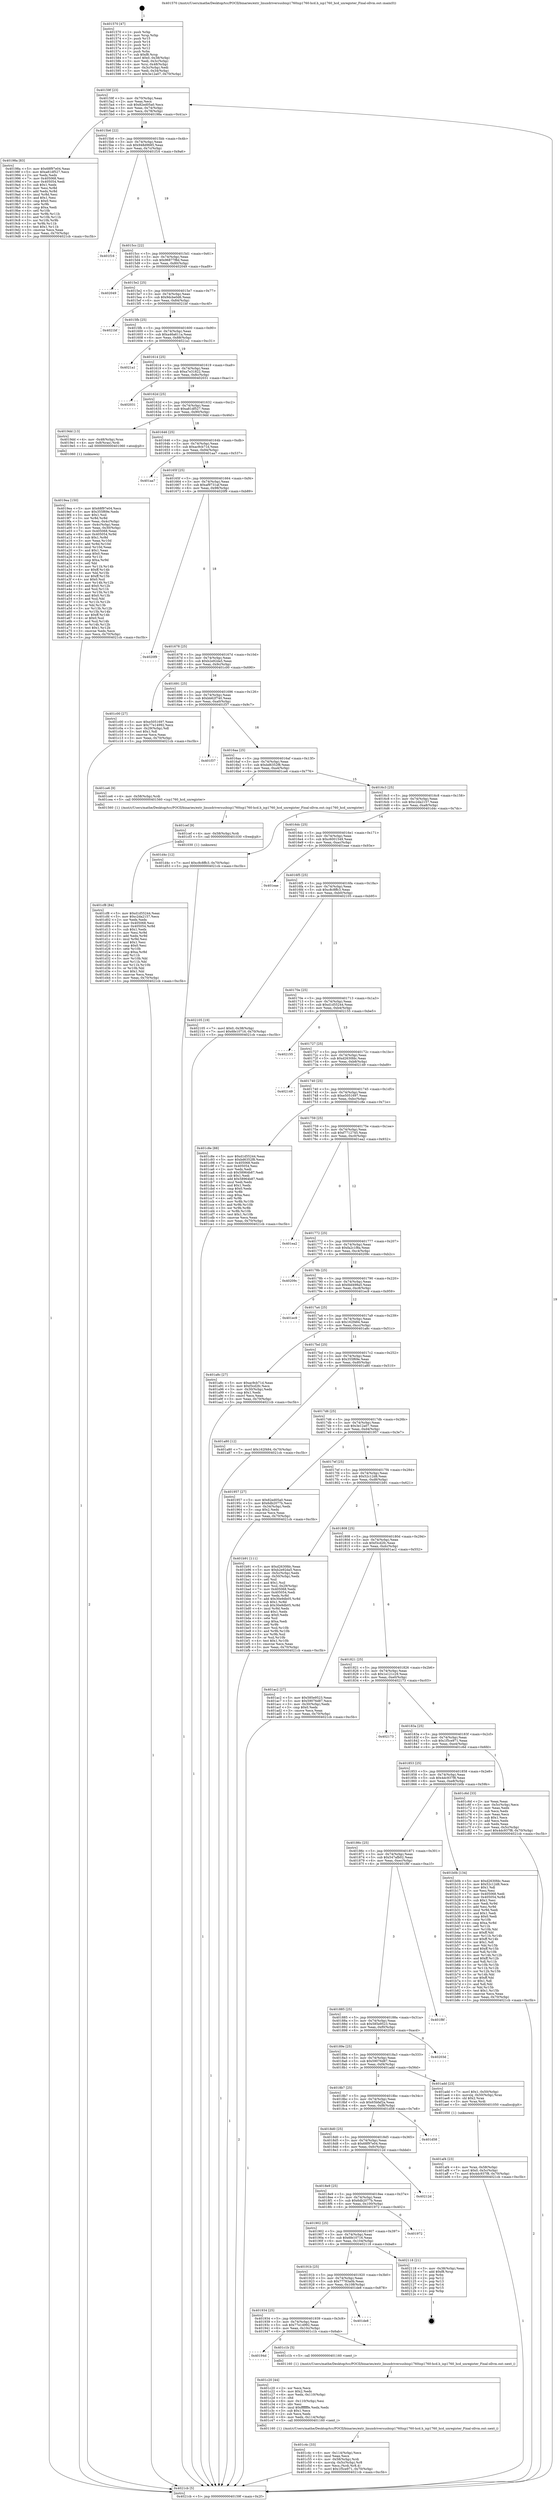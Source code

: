 digraph "0x401570" {
  label = "0x401570 (/mnt/c/Users/mathe/Desktop/tcc/POCII/binaries/extr_linuxdriversusbisp1760isp1760-hcd.h_isp1760_hcd_unregister_Final-ollvm.out::main(0))"
  labelloc = "t"
  node[shape=record]

  Entry [label="",width=0.3,height=0.3,shape=circle,fillcolor=black,style=filled]
  "0x40159f" [label="{
     0x40159f [23]\l
     | [instrs]\l
     &nbsp;&nbsp;0x40159f \<+3\>: mov -0x70(%rbp),%eax\l
     &nbsp;&nbsp;0x4015a2 \<+2\>: mov %eax,%ecx\l
     &nbsp;&nbsp;0x4015a4 \<+6\>: sub $0x82ed05a0,%ecx\l
     &nbsp;&nbsp;0x4015aa \<+3\>: mov %eax,-0x74(%rbp)\l
     &nbsp;&nbsp;0x4015ad \<+3\>: mov %ecx,-0x78(%rbp)\l
     &nbsp;&nbsp;0x4015b0 \<+6\>: je 000000000040198a \<main+0x41a\>\l
  }"]
  "0x40198a" [label="{
     0x40198a [83]\l
     | [instrs]\l
     &nbsp;&nbsp;0x40198a \<+5\>: mov $0x68f97e04,%eax\l
     &nbsp;&nbsp;0x40198f \<+5\>: mov $0xa81df527,%ecx\l
     &nbsp;&nbsp;0x401994 \<+2\>: xor %edx,%edx\l
     &nbsp;&nbsp;0x401996 \<+7\>: mov 0x405068,%esi\l
     &nbsp;&nbsp;0x40199d \<+7\>: mov 0x405054,%edi\l
     &nbsp;&nbsp;0x4019a4 \<+3\>: sub $0x1,%edx\l
     &nbsp;&nbsp;0x4019a7 \<+3\>: mov %esi,%r8d\l
     &nbsp;&nbsp;0x4019aa \<+3\>: add %edx,%r8d\l
     &nbsp;&nbsp;0x4019ad \<+4\>: imul %r8d,%esi\l
     &nbsp;&nbsp;0x4019b1 \<+3\>: and $0x1,%esi\l
     &nbsp;&nbsp;0x4019b4 \<+3\>: cmp $0x0,%esi\l
     &nbsp;&nbsp;0x4019b7 \<+4\>: sete %r9b\l
     &nbsp;&nbsp;0x4019bb \<+3\>: cmp $0xa,%edi\l
     &nbsp;&nbsp;0x4019be \<+4\>: setl %r10b\l
     &nbsp;&nbsp;0x4019c2 \<+3\>: mov %r9b,%r11b\l
     &nbsp;&nbsp;0x4019c5 \<+3\>: and %r10b,%r11b\l
     &nbsp;&nbsp;0x4019c8 \<+3\>: xor %r10b,%r9b\l
     &nbsp;&nbsp;0x4019cb \<+3\>: or %r9b,%r11b\l
     &nbsp;&nbsp;0x4019ce \<+4\>: test $0x1,%r11b\l
     &nbsp;&nbsp;0x4019d2 \<+3\>: cmovne %ecx,%eax\l
     &nbsp;&nbsp;0x4019d5 \<+3\>: mov %eax,-0x70(%rbp)\l
     &nbsp;&nbsp;0x4019d8 \<+5\>: jmp 00000000004021cb \<main+0xc5b\>\l
  }"]
  "0x4015b6" [label="{
     0x4015b6 [22]\l
     | [instrs]\l
     &nbsp;&nbsp;0x4015b6 \<+5\>: jmp 00000000004015bb \<main+0x4b\>\l
     &nbsp;&nbsp;0x4015bb \<+3\>: mov -0x74(%rbp),%eax\l
     &nbsp;&nbsp;0x4015be \<+5\>: sub $0x948d9685,%eax\l
     &nbsp;&nbsp;0x4015c3 \<+3\>: mov %eax,-0x7c(%rbp)\l
     &nbsp;&nbsp;0x4015c6 \<+6\>: je 0000000000401f16 \<main+0x9a6\>\l
  }"]
  Exit [label="",width=0.3,height=0.3,shape=circle,fillcolor=black,style=filled,peripheries=2]
  "0x401f16" [label="{
     0x401f16\l
  }", style=dashed]
  "0x4015cc" [label="{
     0x4015cc [22]\l
     | [instrs]\l
     &nbsp;&nbsp;0x4015cc \<+5\>: jmp 00000000004015d1 \<main+0x61\>\l
     &nbsp;&nbsp;0x4015d1 \<+3\>: mov -0x74(%rbp),%eax\l
     &nbsp;&nbsp;0x4015d4 \<+5\>: sub $0x96877f8d,%eax\l
     &nbsp;&nbsp;0x4015d9 \<+3\>: mov %eax,-0x80(%rbp)\l
     &nbsp;&nbsp;0x4015dc \<+6\>: je 0000000000402049 \<main+0xad9\>\l
  }"]
  "0x401cf8" [label="{
     0x401cf8 [84]\l
     | [instrs]\l
     &nbsp;&nbsp;0x401cf8 \<+5\>: mov $0xd1d55244,%eax\l
     &nbsp;&nbsp;0x401cfd \<+5\>: mov $0xc2da2157,%ecx\l
     &nbsp;&nbsp;0x401d02 \<+2\>: xor %edx,%edx\l
     &nbsp;&nbsp;0x401d04 \<+7\>: mov 0x405068,%esi\l
     &nbsp;&nbsp;0x401d0b \<+8\>: mov 0x405054,%r8d\l
     &nbsp;&nbsp;0x401d13 \<+3\>: sub $0x1,%edx\l
     &nbsp;&nbsp;0x401d16 \<+3\>: mov %esi,%r9d\l
     &nbsp;&nbsp;0x401d19 \<+3\>: add %edx,%r9d\l
     &nbsp;&nbsp;0x401d1c \<+4\>: imul %r9d,%esi\l
     &nbsp;&nbsp;0x401d20 \<+3\>: and $0x1,%esi\l
     &nbsp;&nbsp;0x401d23 \<+3\>: cmp $0x0,%esi\l
     &nbsp;&nbsp;0x401d26 \<+4\>: sete %r10b\l
     &nbsp;&nbsp;0x401d2a \<+4\>: cmp $0xa,%r8d\l
     &nbsp;&nbsp;0x401d2e \<+4\>: setl %r11b\l
     &nbsp;&nbsp;0x401d32 \<+3\>: mov %r10b,%bl\l
     &nbsp;&nbsp;0x401d35 \<+3\>: and %r11b,%bl\l
     &nbsp;&nbsp;0x401d38 \<+3\>: xor %r11b,%r10b\l
     &nbsp;&nbsp;0x401d3b \<+3\>: or %r10b,%bl\l
     &nbsp;&nbsp;0x401d3e \<+3\>: test $0x1,%bl\l
     &nbsp;&nbsp;0x401d41 \<+3\>: cmovne %ecx,%eax\l
     &nbsp;&nbsp;0x401d44 \<+3\>: mov %eax,-0x70(%rbp)\l
     &nbsp;&nbsp;0x401d47 \<+5\>: jmp 00000000004021cb \<main+0xc5b\>\l
  }"]
  "0x402049" [label="{
     0x402049\l
  }", style=dashed]
  "0x4015e2" [label="{
     0x4015e2 [25]\l
     | [instrs]\l
     &nbsp;&nbsp;0x4015e2 \<+5\>: jmp 00000000004015e7 \<main+0x77\>\l
     &nbsp;&nbsp;0x4015e7 \<+3\>: mov -0x74(%rbp),%eax\l
     &nbsp;&nbsp;0x4015ea \<+5\>: sub $0x9dcbe0d6,%eax\l
     &nbsp;&nbsp;0x4015ef \<+6\>: mov %eax,-0x84(%rbp)\l
     &nbsp;&nbsp;0x4015f5 \<+6\>: je 00000000004021bf \<main+0xc4f\>\l
  }"]
  "0x401cef" [label="{
     0x401cef [9]\l
     | [instrs]\l
     &nbsp;&nbsp;0x401cef \<+4\>: mov -0x58(%rbp),%rdi\l
     &nbsp;&nbsp;0x401cf3 \<+5\>: call 0000000000401030 \<free@plt\>\l
     | [calls]\l
     &nbsp;&nbsp;0x401030 \{1\} (unknown)\l
  }"]
  "0x4021bf" [label="{
     0x4021bf\l
  }", style=dashed]
  "0x4015fb" [label="{
     0x4015fb [25]\l
     | [instrs]\l
     &nbsp;&nbsp;0x4015fb \<+5\>: jmp 0000000000401600 \<main+0x90\>\l
     &nbsp;&nbsp;0x401600 \<+3\>: mov -0x74(%rbp),%eax\l
     &nbsp;&nbsp;0x401603 \<+5\>: sub $0xa46a611a,%eax\l
     &nbsp;&nbsp;0x401608 \<+6\>: mov %eax,-0x88(%rbp)\l
     &nbsp;&nbsp;0x40160e \<+6\>: je 00000000004021a1 \<main+0xc31\>\l
  }"]
  "0x401c4c" [label="{
     0x401c4c [33]\l
     | [instrs]\l
     &nbsp;&nbsp;0x401c4c \<+6\>: mov -0x114(%rbp),%ecx\l
     &nbsp;&nbsp;0x401c52 \<+3\>: imul %eax,%ecx\l
     &nbsp;&nbsp;0x401c55 \<+4\>: mov -0x58(%rbp),%rdi\l
     &nbsp;&nbsp;0x401c59 \<+4\>: movslq -0x5c(%rbp),%r8\l
     &nbsp;&nbsp;0x401c5d \<+4\>: mov %ecx,(%rdi,%r8,4)\l
     &nbsp;&nbsp;0x401c61 \<+7\>: movl $0x1f5ce971,-0x70(%rbp)\l
     &nbsp;&nbsp;0x401c68 \<+5\>: jmp 00000000004021cb \<main+0xc5b\>\l
  }"]
  "0x4021a1" [label="{
     0x4021a1\l
  }", style=dashed]
  "0x401614" [label="{
     0x401614 [25]\l
     | [instrs]\l
     &nbsp;&nbsp;0x401614 \<+5\>: jmp 0000000000401619 \<main+0xa9\>\l
     &nbsp;&nbsp;0x401619 \<+3\>: mov -0x74(%rbp),%eax\l
     &nbsp;&nbsp;0x40161c \<+5\>: sub $0xa7e31822,%eax\l
     &nbsp;&nbsp;0x401621 \<+6\>: mov %eax,-0x8c(%rbp)\l
     &nbsp;&nbsp;0x401627 \<+6\>: je 0000000000402031 \<main+0xac1\>\l
  }"]
  "0x401c20" [label="{
     0x401c20 [44]\l
     | [instrs]\l
     &nbsp;&nbsp;0x401c20 \<+2\>: xor %ecx,%ecx\l
     &nbsp;&nbsp;0x401c22 \<+5\>: mov $0x2,%edx\l
     &nbsp;&nbsp;0x401c27 \<+6\>: mov %edx,-0x110(%rbp)\l
     &nbsp;&nbsp;0x401c2d \<+1\>: cltd\l
     &nbsp;&nbsp;0x401c2e \<+6\>: mov -0x110(%rbp),%esi\l
     &nbsp;&nbsp;0x401c34 \<+2\>: idiv %esi\l
     &nbsp;&nbsp;0x401c36 \<+6\>: imul $0xfffffffe,%edx,%edx\l
     &nbsp;&nbsp;0x401c3c \<+3\>: sub $0x1,%ecx\l
     &nbsp;&nbsp;0x401c3f \<+2\>: sub %ecx,%edx\l
     &nbsp;&nbsp;0x401c41 \<+6\>: mov %edx,-0x114(%rbp)\l
     &nbsp;&nbsp;0x401c47 \<+5\>: call 0000000000401160 \<next_i\>\l
     | [calls]\l
     &nbsp;&nbsp;0x401160 \{1\} (/mnt/c/Users/mathe/Desktop/tcc/POCII/binaries/extr_linuxdriversusbisp1760isp1760-hcd.h_isp1760_hcd_unregister_Final-ollvm.out::next_i)\l
  }"]
  "0x402031" [label="{
     0x402031\l
  }", style=dashed]
  "0x40162d" [label="{
     0x40162d [25]\l
     | [instrs]\l
     &nbsp;&nbsp;0x40162d \<+5\>: jmp 0000000000401632 \<main+0xc2\>\l
     &nbsp;&nbsp;0x401632 \<+3\>: mov -0x74(%rbp),%eax\l
     &nbsp;&nbsp;0x401635 \<+5\>: sub $0xa81df527,%eax\l
     &nbsp;&nbsp;0x40163a \<+6\>: mov %eax,-0x90(%rbp)\l
     &nbsp;&nbsp;0x401640 \<+6\>: je 00000000004019dd \<main+0x46d\>\l
  }"]
  "0x40194d" [label="{
     0x40194d\l
  }", style=dashed]
  "0x4019dd" [label="{
     0x4019dd [13]\l
     | [instrs]\l
     &nbsp;&nbsp;0x4019dd \<+4\>: mov -0x48(%rbp),%rax\l
     &nbsp;&nbsp;0x4019e1 \<+4\>: mov 0x8(%rax),%rdi\l
     &nbsp;&nbsp;0x4019e5 \<+5\>: call 0000000000401060 \<atoi@plt\>\l
     | [calls]\l
     &nbsp;&nbsp;0x401060 \{1\} (unknown)\l
  }"]
  "0x401646" [label="{
     0x401646 [25]\l
     | [instrs]\l
     &nbsp;&nbsp;0x401646 \<+5\>: jmp 000000000040164b \<main+0xdb\>\l
     &nbsp;&nbsp;0x40164b \<+3\>: mov -0x74(%rbp),%eax\l
     &nbsp;&nbsp;0x40164e \<+5\>: sub $0xac9cb71d,%eax\l
     &nbsp;&nbsp;0x401653 \<+6\>: mov %eax,-0x94(%rbp)\l
     &nbsp;&nbsp;0x401659 \<+6\>: je 0000000000401aa7 \<main+0x537\>\l
  }"]
  "0x401c1b" [label="{
     0x401c1b [5]\l
     | [instrs]\l
     &nbsp;&nbsp;0x401c1b \<+5\>: call 0000000000401160 \<next_i\>\l
     | [calls]\l
     &nbsp;&nbsp;0x401160 \{1\} (/mnt/c/Users/mathe/Desktop/tcc/POCII/binaries/extr_linuxdriversusbisp1760isp1760-hcd.h_isp1760_hcd_unregister_Final-ollvm.out::next_i)\l
  }"]
  "0x401aa7" [label="{
     0x401aa7\l
  }", style=dashed]
  "0x40165f" [label="{
     0x40165f [25]\l
     | [instrs]\l
     &nbsp;&nbsp;0x40165f \<+5\>: jmp 0000000000401664 \<main+0xf4\>\l
     &nbsp;&nbsp;0x401664 \<+3\>: mov -0x74(%rbp),%eax\l
     &nbsp;&nbsp;0x401667 \<+5\>: sub $0xaf9731af,%eax\l
     &nbsp;&nbsp;0x40166c \<+6\>: mov %eax,-0x98(%rbp)\l
     &nbsp;&nbsp;0x401672 \<+6\>: je 00000000004020f9 \<main+0xb89\>\l
  }"]
  "0x401934" [label="{
     0x401934 [25]\l
     | [instrs]\l
     &nbsp;&nbsp;0x401934 \<+5\>: jmp 0000000000401939 \<main+0x3c9\>\l
     &nbsp;&nbsp;0x401939 \<+3\>: mov -0x74(%rbp),%eax\l
     &nbsp;&nbsp;0x40193c \<+5\>: sub $0x77e14992,%eax\l
     &nbsp;&nbsp;0x401941 \<+6\>: mov %eax,-0x10c(%rbp)\l
     &nbsp;&nbsp;0x401947 \<+6\>: je 0000000000401c1b \<main+0x6ab\>\l
  }"]
  "0x4020f9" [label="{
     0x4020f9\l
  }", style=dashed]
  "0x401678" [label="{
     0x401678 [25]\l
     | [instrs]\l
     &nbsp;&nbsp;0x401678 \<+5\>: jmp 000000000040167d \<main+0x10d\>\l
     &nbsp;&nbsp;0x40167d \<+3\>: mov -0x74(%rbp),%eax\l
     &nbsp;&nbsp;0x401680 \<+5\>: sub $0xb2e92da5,%eax\l
     &nbsp;&nbsp;0x401685 \<+6\>: mov %eax,-0x9c(%rbp)\l
     &nbsp;&nbsp;0x40168b \<+6\>: je 0000000000401c00 \<main+0x690\>\l
  }"]
  "0x401de8" [label="{
     0x401de8\l
  }", style=dashed]
  "0x401c00" [label="{
     0x401c00 [27]\l
     | [instrs]\l
     &nbsp;&nbsp;0x401c00 \<+5\>: mov $0xe5051697,%eax\l
     &nbsp;&nbsp;0x401c05 \<+5\>: mov $0x77e14992,%ecx\l
     &nbsp;&nbsp;0x401c0a \<+3\>: mov -0x29(%rbp),%dl\l
     &nbsp;&nbsp;0x401c0d \<+3\>: test $0x1,%dl\l
     &nbsp;&nbsp;0x401c10 \<+3\>: cmovne %ecx,%eax\l
     &nbsp;&nbsp;0x401c13 \<+3\>: mov %eax,-0x70(%rbp)\l
     &nbsp;&nbsp;0x401c16 \<+5\>: jmp 00000000004021cb \<main+0xc5b\>\l
  }"]
  "0x401691" [label="{
     0x401691 [25]\l
     | [instrs]\l
     &nbsp;&nbsp;0x401691 \<+5\>: jmp 0000000000401696 \<main+0x126\>\l
     &nbsp;&nbsp;0x401696 \<+3\>: mov -0x74(%rbp),%eax\l
     &nbsp;&nbsp;0x401699 \<+5\>: sub $0xbb62f740,%eax\l
     &nbsp;&nbsp;0x40169e \<+6\>: mov %eax,-0xa0(%rbp)\l
     &nbsp;&nbsp;0x4016a4 \<+6\>: je 0000000000401f37 \<main+0x9c7\>\l
  }"]
  "0x40191b" [label="{
     0x40191b [25]\l
     | [instrs]\l
     &nbsp;&nbsp;0x40191b \<+5\>: jmp 0000000000401920 \<main+0x3b0\>\l
     &nbsp;&nbsp;0x401920 \<+3\>: mov -0x74(%rbp),%eax\l
     &nbsp;&nbsp;0x401923 \<+5\>: sub $0x77783a0b,%eax\l
     &nbsp;&nbsp;0x401928 \<+6\>: mov %eax,-0x108(%rbp)\l
     &nbsp;&nbsp;0x40192e \<+6\>: je 0000000000401de8 \<main+0x878\>\l
  }"]
  "0x401f37" [label="{
     0x401f37\l
  }", style=dashed]
  "0x4016aa" [label="{
     0x4016aa [25]\l
     | [instrs]\l
     &nbsp;&nbsp;0x4016aa \<+5\>: jmp 00000000004016af \<main+0x13f\>\l
     &nbsp;&nbsp;0x4016af \<+3\>: mov -0x74(%rbp),%eax\l
     &nbsp;&nbsp;0x4016b2 \<+5\>: sub $0xbd6352f8,%eax\l
     &nbsp;&nbsp;0x4016b7 \<+6\>: mov %eax,-0xa4(%rbp)\l
     &nbsp;&nbsp;0x4016bd \<+6\>: je 0000000000401ce6 \<main+0x776\>\l
  }"]
  "0x402118" [label="{
     0x402118 [21]\l
     | [instrs]\l
     &nbsp;&nbsp;0x402118 \<+3\>: mov -0x38(%rbp),%eax\l
     &nbsp;&nbsp;0x40211b \<+7\>: add $0xf8,%rsp\l
     &nbsp;&nbsp;0x402122 \<+1\>: pop %rbx\l
     &nbsp;&nbsp;0x402123 \<+2\>: pop %r12\l
     &nbsp;&nbsp;0x402125 \<+2\>: pop %r13\l
     &nbsp;&nbsp;0x402127 \<+2\>: pop %r14\l
     &nbsp;&nbsp;0x402129 \<+2\>: pop %r15\l
     &nbsp;&nbsp;0x40212b \<+1\>: pop %rbp\l
     &nbsp;&nbsp;0x40212c \<+1\>: ret\l
  }"]
  "0x401ce6" [label="{
     0x401ce6 [9]\l
     | [instrs]\l
     &nbsp;&nbsp;0x401ce6 \<+4\>: mov -0x58(%rbp),%rdi\l
     &nbsp;&nbsp;0x401cea \<+5\>: call 0000000000401560 \<isp1760_hcd_unregister\>\l
     | [calls]\l
     &nbsp;&nbsp;0x401560 \{1\} (/mnt/c/Users/mathe/Desktop/tcc/POCII/binaries/extr_linuxdriversusbisp1760isp1760-hcd.h_isp1760_hcd_unregister_Final-ollvm.out::isp1760_hcd_unregister)\l
  }"]
  "0x4016c3" [label="{
     0x4016c3 [25]\l
     | [instrs]\l
     &nbsp;&nbsp;0x4016c3 \<+5\>: jmp 00000000004016c8 \<main+0x158\>\l
     &nbsp;&nbsp;0x4016c8 \<+3\>: mov -0x74(%rbp),%eax\l
     &nbsp;&nbsp;0x4016cb \<+5\>: sub $0xc2da2157,%eax\l
     &nbsp;&nbsp;0x4016d0 \<+6\>: mov %eax,-0xa8(%rbp)\l
     &nbsp;&nbsp;0x4016d6 \<+6\>: je 0000000000401d4c \<main+0x7dc\>\l
  }"]
  "0x401902" [label="{
     0x401902 [25]\l
     | [instrs]\l
     &nbsp;&nbsp;0x401902 \<+5\>: jmp 0000000000401907 \<main+0x397\>\l
     &nbsp;&nbsp;0x401907 \<+3\>: mov -0x74(%rbp),%eax\l
     &nbsp;&nbsp;0x40190a \<+5\>: sub $0x6fe10716,%eax\l
     &nbsp;&nbsp;0x40190f \<+6\>: mov %eax,-0x104(%rbp)\l
     &nbsp;&nbsp;0x401915 \<+6\>: je 0000000000402118 \<main+0xba8\>\l
  }"]
  "0x401d4c" [label="{
     0x401d4c [12]\l
     | [instrs]\l
     &nbsp;&nbsp;0x401d4c \<+7\>: movl $0xc8c8ffc3,-0x70(%rbp)\l
     &nbsp;&nbsp;0x401d53 \<+5\>: jmp 00000000004021cb \<main+0xc5b\>\l
  }"]
  "0x4016dc" [label="{
     0x4016dc [25]\l
     | [instrs]\l
     &nbsp;&nbsp;0x4016dc \<+5\>: jmp 00000000004016e1 \<main+0x171\>\l
     &nbsp;&nbsp;0x4016e1 \<+3\>: mov -0x74(%rbp),%eax\l
     &nbsp;&nbsp;0x4016e4 \<+5\>: sub $0xc6001549,%eax\l
     &nbsp;&nbsp;0x4016e9 \<+6\>: mov %eax,-0xac(%rbp)\l
     &nbsp;&nbsp;0x4016ef \<+6\>: je 0000000000401eae \<main+0x93e\>\l
  }"]
  "0x401972" [label="{
     0x401972\l
  }", style=dashed]
  "0x401eae" [label="{
     0x401eae\l
  }", style=dashed]
  "0x4016f5" [label="{
     0x4016f5 [25]\l
     | [instrs]\l
     &nbsp;&nbsp;0x4016f5 \<+5\>: jmp 00000000004016fa \<main+0x18a\>\l
     &nbsp;&nbsp;0x4016fa \<+3\>: mov -0x74(%rbp),%eax\l
     &nbsp;&nbsp;0x4016fd \<+5\>: sub $0xc8c8ffc3,%eax\l
     &nbsp;&nbsp;0x401702 \<+6\>: mov %eax,-0xb0(%rbp)\l
     &nbsp;&nbsp;0x401708 \<+6\>: je 0000000000402105 \<main+0xb95\>\l
  }"]
  "0x4018e9" [label="{
     0x4018e9 [25]\l
     | [instrs]\l
     &nbsp;&nbsp;0x4018e9 \<+5\>: jmp 00000000004018ee \<main+0x37e\>\l
     &nbsp;&nbsp;0x4018ee \<+3\>: mov -0x74(%rbp),%eax\l
     &nbsp;&nbsp;0x4018f1 \<+5\>: sub $0x6db2077b,%eax\l
     &nbsp;&nbsp;0x4018f6 \<+6\>: mov %eax,-0x100(%rbp)\l
     &nbsp;&nbsp;0x4018fc \<+6\>: je 0000000000401972 \<main+0x402\>\l
  }"]
  "0x402105" [label="{
     0x402105 [19]\l
     | [instrs]\l
     &nbsp;&nbsp;0x402105 \<+7\>: movl $0x0,-0x38(%rbp)\l
     &nbsp;&nbsp;0x40210c \<+7\>: movl $0x6fe10716,-0x70(%rbp)\l
     &nbsp;&nbsp;0x402113 \<+5\>: jmp 00000000004021cb \<main+0xc5b\>\l
  }"]
  "0x40170e" [label="{
     0x40170e [25]\l
     | [instrs]\l
     &nbsp;&nbsp;0x40170e \<+5\>: jmp 0000000000401713 \<main+0x1a3\>\l
     &nbsp;&nbsp;0x401713 \<+3\>: mov -0x74(%rbp),%eax\l
     &nbsp;&nbsp;0x401716 \<+5\>: sub $0xd1d55244,%eax\l
     &nbsp;&nbsp;0x40171b \<+6\>: mov %eax,-0xb4(%rbp)\l
     &nbsp;&nbsp;0x401721 \<+6\>: je 0000000000402155 \<main+0xbe5\>\l
  }"]
  "0x40212d" [label="{
     0x40212d\l
  }", style=dashed]
  "0x402155" [label="{
     0x402155\l
  }", style=dashed]
  "0x401727" [label="{
     0x401727 [25]\l
     | [instrs]\l
     &nbsp;&nbsp;0x401727 \<+5\>: jmp 000000000040172c \<main+0x1bc\>\l
     &nbsp;&nbsp;0x40172c \<+3\>: mov -0x74(%rbp),%eax\l
     &nbsp;&nbsp;0x40172f \<+5\>: sub $0xd2630fdc,%eax\l
     &nbsp;&nbsp;0x401734 \<+6\>: mov %eax,-0xb8(%rbp)\l
     &nbsp;&nbsp;0x40173a \<+6\>: je 0000000000402149 \<main+0xbd9\>\l
  }"]
  "0x4018d0" [label="{
     0x4018d0 [25]\l
     | [instrs]\l
     &nbsp;&nbsp;0x4018d0 \<+5\>: jmp 00000000004018d5 \<main+0x365\>\l
     &nbsp;&nbsp;0x4018d5 \<+3\>: mov -0x74(%rbp),%eax\l
     &nbsp;&nbsp;0x4018d8 \<+5\>: sub $0x68f97e04,%eax\l
     &nbsp;&nbsp;0x4018dd \<+6\>: mov %eax,-0xfc(%rbp)\l
     &nbsp;&nbsp;0x4018e3 \<+6\>: je 000000000040212d \<main+0xbbd\>\l
  }"]
  "0x402149" [label="{
     0x402149\l
  }", style=dashed]
  "0x401740" [label="{
     0x401740 [25]\l
     | [instrs]\l
     &nbsp;&nbsp;0x401740 \<+5\>: jmp 0000000000401745 \<main+0x1d5\>\l
     &nbsp;&nbsp;0x401745 \<+3\>: mov -0x74(%rbp),%eax\l
     &nbsp;&nbsp;0x401748 \<+5\>: sub $0xe5051697,%eax\l
     &nbsp;&nbsp;0x40174d \<+6\>: mov %eax,-0xbc(%rbp)\l
     &nbsp;&nbsp;0x401753 \<+6\>: je 0000000000401c8e \<main+0x71e\>\l
  }"]
  "0x401d58" [label="{
     0x401d58\l
  }", style=dashed]
  "0x401c8e" [label="{
     0x401c8e [88]\l
     | [instrs]\l
     &nbsp;&nbsp;0x401c8e \<+5\>: mov $0xd1d55244,%eax\l
     &nbsp;&nbsp;0x401c93 \<+5\>: mov $0xbd6352f8,%ecx\l
     &nbsp;&nbsp;0x401c98 \<+7\>: mov 0x405068,%edx\l
     &nbsp;&nbsp;0x401c9f \<+7\>: mov 0x405054,%esi\l
     &nbsp;&nbsp;0x401ca6 \<+2\>: mov %edx,%edi\l
     &nbsp;&nbsp;0x401ca8 \<+6\>: sub $0x58964b87,%edi\l
     &nbsp;&nbsp;0x401cae \<+3\>: sub $0x1,%edi\l
     &nbsp;&nbsp;0x401cb1 \<+6\>: add $0x58964b87,%edi\l
     &nbsp;&nbsp;0x401cb7 \<+3\>: imul %edi,%edx\l
     &nbsp;&nbsp;0x401cba \<+3\>: and $0x1,%edx\l
     &nbsp;&nbsp;0x401cbd \<+3\>: cmp $0x0,%edx\l
     &nbsp;&nbsp;0x401cc0 \<+4\>: sete %r8b\l
     &nbsp;&nbsp;0x401cc4 \<+3\>: cmp $0xa,%esi\l
     &nbsp;&nbsp;0x401cc7 \<+4\>: setl %r9b\l
     &nbsp;&nbsp;0x401ccb \<+3\>: mov %r8b,%r10b\l
     &nbsp;&nbsp;0x401cce \<+3\>: and %r9b,%r10b\l
     &nbsp;&nbsp;0x401cd1 \<+3\>: xor %r9b,%r8b\l
     &nbsp;&nbsp;0x401cd4 \<+3\>: or %r8b,%r10b\l
     &nbsp;&nbsp;0x401cd7 \<+4\>: test $0x1,%r10b\l
     &nbsp;&nbsp;0x401cdb \<+3\>: cmovne %ecx,%eax\l
     &nbsp;&nbsp;0x401cde \<+3\>: mov %eax,-0x70(%rbp)\l
     &nbsp;&nbsp;0x401ce1 \<+5\>: jmp 00000000004021cb \<main+0xc5b\>\l
  }"]
  "0x401759" [label="{
     0x401759 [25]\l
     | [instrs]\l
     &nbsp;&nbsp;0x401759 \<+5\>: jmp 000000000040175e \<main+0x1ee\>\l
     &nbsp;&nbsp;0x40175e \<+3\>: mov -0x74(%rbp),%eax\l
     &nbsp;&nbsp;0x401761 \<+5\>: sub $0xf7712745,%eax\l
     &nbsp;&nbsp;0x401766 \<+6\>: mov %eax,-0xc0(%rbp)\l
     &nbsp;&nbsp;0x40176c \<+6\>: je 0000000000401ea2 \<main+0x932\>\l
  }"]
  "0x401af4" [label="{
     0x401af4 [23]\l
     | [instrs]\l
     &nbsp;&nbsp;0x401af4 \<+4\>: mov %rax,-0x58(%rbp)\l
     &nbsp;&nbsp;0x401af8 \<+7\>: movl $0x0,-0x5c(%rbp)\l
     &nbsp;&nbsp;0x401aff \<+7\>: movl $0x4dc937f8,-0x70(%rbp)\l
     &nbsp;&nbsp;0x401b06 \<+5\>: jmp 00000000004021cb \<main+0xc5b\>\l
  }"]
  "0x401ea2" [label="{
     0x401ea2\l
  }", style=dashed]
  "0x401772" [label="{
     0x401772 [25]\l
     | [instrs]\l
     &nbsp;&nbsp;0x401772 \<+5\>: jmp 0000000000401777 \<main+0x207\>\l
     &nbsp;&nbsp;0x401777 \<+3\>: mov -0x74(%rbp),%eax\l
     &nbsp;&nbsp;0x40177a \<+5\>: sub $0xfa2c1f8a,%eax\l
     &nbsp;&nbsp;0x40177f \<+6\>: mov %eax,-0xc4(%rbp)\l
     &nbsp;&nbsp;0x401785 \<+6\>: je 000000000040209c \<main+0xb2c\>\l
  }"]
  "0x4018b7" [label="{
     0x4018b7 [25]\l
     | [instrs]\l
     &nbsp;&nbsp;0x4018b7 \<+5\>: jmp 00000000004018bc \<main+0x34c\>\l
     &nbsp;&nbsp;0x4018bc \<+3\>: mov -0x74(%rbp),%eax\l
     &nbsp;&nbsp;0x4018bf \<+5\>: sub $0x65bfaf2a,%eax\l
     &nbsp;&nbsp;0x4018c4 \<+6\>: mov %eax,-0xf8(%rbp)\l
     &nbsp;&nbsp;0x4018ca \<+6\>: je 0000000000401d58 \<main+0x7e8\>\l
  }"]
  "0x40209c" [label="{
     0x40209c\l
  }", style=dashed]
  "0x40178b" [label="{
     0x40178b [25]\l
     | [instrs]\l
     &nbsp;&nbsp;0x40178b \<+5\>: jmp 0000000000401790 \<main+0x220\>\l
     &nbsp;&nbsp;0x401790 \<+3\>: mov -0x74(%rbp),%eax\l
     &nbsp;&nbsp;0x401793 \<+5\>: sub $0xfdd498a5,%eax\l
     &nbsp;&nbsp;0x401798 \<+6\>: mov %eax,-0xc8(%rbp)\l
     &nbsp;&nbsp;0x40179e \<+6\>: je 0000000000401ec9 \<main+0x959\>\l
  }"]
  "0x401add" [label="{
     0x401add [23]\l
     | [instrs]\l
     &nbsp;&nbsp;0x401add \<+7\>: movl $0x1,-0x50(%rbp)\l
     &nbsp;&nbsp;0x401ae4 \<+4\>: movslq -0x50(%rbp),%rax\l
     &nbsp;&nbsp;0x401ae8 \<+4\>: shl $0x2,%rax\l
     &nbsp;&nbsp;0x401aec \<+3\>: mov %rax,%rdi\l
     &nbsp;&nbsp;0x401aef \<+5\>: call 0000000000401050 \<malloc@plt\>\l
     | [calls]\l
     &nbsp;&nbsp;0x401050 \{1\} (unknown)\l
  }"]
  "0x401ec9" [label="{
     0x401ec9\l
  }", style=dashed]
  "0x4017a4" [label="{
     0x4017a4 [25]\l
     | [instrs]\l
     &nbsp;&nbsp;0x4017a4 \<+5\>: jmp 00000000004017a9 \<main+0x239\>\l
     &nbsp;&nbsp;0x4017a9 \<+3\>: mov -0x74(%rbp),%eax\l
     &nbsp;&nbsp;0x4017ac \<+5\>: sub $0x162f484,%eax\l
     &nbsp;&nbsp;0x4017b1 \<+6\>: mov %eax,-0xcc(%rbp)\l
     &nbsp;&nbsp;0x4017b7 \<+6\>: je 0000000000401a8c \<main+0x51c\>\l
  }"]
  "0x40189e" [label="{
     0x40189e [25]\l
     | [instrs]\l
     &nbsp;&nbsp;0x40189e \<+5\>: jmp 00000000004018a3 \<main+0x333\>\l
     &nbsp;&nbsp;0x4018a3 \<+3\>: mov -0x74(%rbp),%eax\l
     &nbsp;&nbsp;0x4018a6 \<+5\>: sub $0x59076d87,%eax\l
     &nbsp;&nbsp;0x4018ab \<+6\>: mov %eax,-0xf4(%rbp)\l
     &nbsp;&nbsp;0x4018b1 \<+6\>: je 0000000000401add \<main+0x56d\>\l
  }"]
  "0x401a8c" [label="{
     0x401a8c [27]\l
     | [instrs]\l
     &nbsp;&nbsp;0x401a8c \<+5\>: mov $0xac9cb71d,%eax\l
     &nbsp;&nbsp;0x401a91 \<+5\>: mov $0xf3cd2fc,%ecx\l
     &nbsp;&nbsp;0x401a96 \<+3\>: mov -0x30(%rbp),%edx\l
     &nbsp;&nbsp;0x401a99 \<+3\>: cmp $0x1,%edx\l
     &nbsp;&nbsp;0x401a9c \<+3\>: cmovl %ecx,%eax\l
     &nbsp;&nbsp;0x401a9f \<+3\>: mov %eax,-0x70(%rbp)\l
     &nbsp;&nbsp;0x401aa2 \<+5\>: jmp 00000000004021cb \<main+0xc5b\>\l
  }"]
  "0x4017bd" [label="{
     0x4017bd [25]\l
     | [instrs]\l
     &nbsp;&nbsp;0x4017bd \<+5\>: jmp 00000000004017c2 \<main+0x252\>\l
     &nbsp;&nbsp;0x4017c2 \<+3\>: mov -0x74(%rbp),%eax\l
     &nbsp;&nbsp;0x4017c5 \<+5\>: sub $0x355f69e,%eax\l
     &nbsp;&nbsp;0x4017ca \<+6\>: mov %eax,-0xd0(%rbp)\l
     &nbsp;&nbsp;0x4017d0 \<+6\>: je 0000000000401a80 \<main+0x510\>\l
  }"]
  "0x40203d" [label="{
     0x40203d\l
  }", style=dashed]
  "0x401a80" [label="{
     0x401a80 [12]\l
     | [instrs]\l
     &nbsp;&nbsp;0x401a80 \<+7\>: movl $0x162f484,-0x70(%rbp)\l
     &nbsp;&nbsp;0x401a87 \<+5\>: jmp 00000000004021cb \<main+0xc5b\>\l
  }"]
  "0x4017d6" [label="{
     0x4017d6 [25]\l
     | [instrs]\l
     &nbsp;&nbsp;0x4017d6 \<+5\>: jmp 00000000004017db \<main+0x26b\>\l
     &nbsp;&nbsp;0x4017db \<+3\>: mov -0x74(%rbp),%eax\l
     &nbsp;&nbsp;0x4017de \<+5\>: sub $0x3e12a07,%eax\l
     &nbsp;&nbsp;0x4017e3 \<+6\>: mov %eax,-0xd4(%rbp)\l
     &nbsp;&nbsp;0x4017e9 \<+6\>: je 0000000000401957 \<main+0x3e7\>\l
  }"]
  "0x401885" [label="{
     0x401885 [25]\l
     | [instrs]\l
     &nbsp;&nbsp;0x401885 \<+5\>: jmp 000000000040188a \<main+0x31a\>\l
     &nbsp;&nbsp;0x40188a \<+3\>: mov -0x74(%rbp),%eax\l
     &nbsp;&nbsp;0x40188d \<+5\>: sub $0x585e9523,%eax\l
     &nbsp;&nbsp;0x401892 \<+6\>: mov %eax,-0xf0(%rbp)\l
     &nbsp;&nbsp;0x401898 \<+6\>: je 000000000040203d \<main+0xacd\>\l
  }"]
  "0x401957" [label="{
     0x401957 [27]\l
     | [instrs]\l
     &nbsp;&nbsp;0x401957 \<+5\>: mov $0x82ed05a0,%eax\l
     &nbsp;&nbsp;0x40195c \<+5\>: mov $0x6db2077b,%ecx\l
     &nbsp;&nbsp;0x401961 \<+3\>: mov -0x34(%rbp),%edx\l
     &nbsp;&nbsp;0x401964 \<+3\>: cmp $0x2,%edx\l
     &nbsp;&nbsp;0x401967 \<+3\>: cmovne %ecx,%eax\l
     &nbsp;&nbsp;0x40196a \<+3\>: mov %eax,-0x70(%rbp)\l
     &nbsp;&nbsp;0x40196d \<+5\>: jmp 00000000004021cb \<main+0xc5b\>\l
  }"]
  "0x4017ef" [label="{
     0x4017ef [25]\l
     | [instrs]\l
     &nbsp;&nbsp;0x4017ef \<+5\>: jmp 00000000004017f4 \<main+0x284\>\l
     &nbsp;&nbsp;0x4017f4 \<+3\>: mov -0x74(%rbp),%eax\l
     &nbsp;&nbsp;0x4017f7 \<+5\>: sub $0x52c12d8,%eax\l
     &nbsp;&nbsp;0x4017fc \<+6\>: mov %eax,-0xd8(%rbp)\l
     &nbsp;&nbsp;0x401802 \<+6\>: je 0000000000401b91 \<main+0x621\>\l
  }"]
  "0x4021cb" [label="{
     0x4021cb [5]\l
     | [instrs]\l
     &nbsp;&nbsp;0x4021cb \<+5\>: jmp 000000000040159f \<main+0x2f\>\l
  }"]
  "0x401570" [label="{
     0x401570 [47]\l
     | [instrs]\l
     &nbsp;&nbsp;0x401570 \<+1\>: push %rbp\l
     &nbsp;&nbsp;0x401571 \<+3\>: mov %rsp,%rbp\l
     &nbsp;&nbsp;0x401574 \<+2\>: push %r15\l
     &nbsp;&nbsp;0x401576 \<+2\>: push %r14\l
     &nbsp;&nbsp;0x401578 \<+2\>: push %r13\l
     &nbsp;&nbsp;0x40157a \<+2\>: push %r12\l
     &nbsp;&nbsp;0x40157c \<+1\>: push %rbx\l
     &nbsp;&nbsp;0x40157d \<+7\>: sub $0xf8,%rsp\l
     &nbsp;&nbsp;0x401584 \<+7\>: movl $0x0,-0x38(%rbp)\l
     &nbsp;&nbsp;0x40158b \<+3\>: mov %edi,-0x3c(%rbp)\l
     &nbsp;&nbsp;0x40158e \<+4\>: mov %rsi,-0x48(%rbp)\l
     &nbsp;&nbsp;0x401592 \<+3\>: mov -0x3c(%rbp),%edi\l
     &nbsp;&nbsp;0x401595 \<+3\>: mov %edi,-0x34(%rbp)\l
     &nbsp;&nbsp;0x401598 \<+7\>: movl $0x3e12a07,-0x70(%rbp)\l
  }"]
  "0x4019ea" [label="{
     0x4019ea [150]\l
     | [instrs]\l
     &nbsp;&nbsp;0x4019ea \<+5\>: mov $0x68f97e04,%ecx\l
     &nbsp;&nbsp;0x4019ef \<+5\>: mov $0x355f69e,%edx\l
     &nbsp;&nbsp;0x4019f4 \<+3\>: mov $0x1,%sil\l
     &nbsp;&nbsp;0x4019f7 \<+3\>: xor %r8d,%r8d\l
     &nbsp;&nbsp;0x4019fa \<+3\>: mov %eax,-0x4c(%rbp)\l
     &nbsp;&nbsp;0x4019fd \<+3\>: mov -0x4c(%rbp),%eax\l
     &nbsp;&nbsp;0x401a00 \<+3\>: mov %eax,-0x30(%rbp)\l
     &nbsp;&nbsp;0x401a03 \<+7\>: mov 0x405068,%eax\l
     &nbsp;&nbsp;0x401a0a \<+8\>: mov 0x405054,%r9d\l
     &nbsp;&nbsp;0x401a12 \<+4\>: sub $0x1,%r8d\l
     &nbsp;&nbsp;0x401a16 \<+3\>: mov %eax,%r10d\l
     &nbsp;&nbsp;0x401a19 \<+3\>: add %r8d,%r10d\l
     &nbsp;&nbsp;0x401a1c \<+4\>: imul %r10d,%eax\l
     &nbsp;&nbsp;0x401a20 \<+3\>: and $0x1,%eax\l
     &nbsp;&nbsp;0x401a23 \<+3\>: cmp $0x0,%eax\l
     &nbsp;&nbsp;0x401a26 \<+4\>: sete %r11b\l
     &nbsp;&nbsp;0x401a2a \<+4\>: cmp $0xa,%r9d\l
     &nbsp;&nbsp;0x401a2e \<+3\>: setl %bl\l
     &nbsp;&nbsp;0x401a31 \<+3\>: mov %r11b,%r14b\l
     &nbsp;&nbsp;0x401a34 \<+4\>: xor $0xff,%r14b\l
     &nbsp;&nbsp;0x401a38 \<+3\>: mov %bl,%r15b\l
     &nbsp;&nbsp;0x401a3b \<+4\>: xor $0xff,%r15b\l
     &nbsp;&nbsp;0x401a3f \<+4\>: xor $0x0,%sil\l
     &nbsp;&nbsp;0x401a43 \<+3\>: mov %r14b,%r12b\l
     &nbsp;&nbsp;0x401a46 \<+4\>: and $0x0,%r12b\l
     &nbsp;&nbsp;0x401a4a \<+3\>: and %sil,%r11b\l
     &nbsp;&nbsp;0x401a4d \<+3\>: mov %r15b,%r13b\l
     &nbsp;&nbsp;0x401a50 \<+4\>: and $0x0,%r13b\l
     &nbsp;&nbsp;0x401a54 \<+3\>: and %sil,%bl\l
     &nbsp;&nbsp;0x401a57 \<+3\>: or %r11b,%r12b\l
     &nbsp;&nbsp;0x401a5a \<+3\>: or %bl,%r13b\l
     &nbsp;&nbsp;0x401a5d \<+3\>: xor %r13b,%r12b\l
     &nbsp;&nbsp;0x401a60 \<+3\>: or %r15b,%r14b\l
     &nbsp;&nbsp;0x401a63 \<+4\>: xor $0xff,%r14b\l
     &nbsp;&nbsp;0x401a67 \<+4\>: or $0x0,%sil\l
     &nbsp;&nbsp;0x401a6b \<+3\>: and %sil,%r14b\l
     &nbsp;&nbsp;0x401a6e \<+3\>: or %r14b,%r12b\l
     &nbsp;&nbsp;0x401a71 \<+4\>: test $0x1,%r12b\l
     &nbsp;&nbsp;0x401a75 \<+3\>: cmovne %edx,%ecx\l
     &nbsp;&nbsp;0x401a78 \<+3\>: mov %ecx,-0x70(%rbp)\l
     &nbsp;&nbsp;0x401a7b \<+5\>: jmp 00000000004021cb \<main+0xc5b\>\l
  }"]
  "0x401f8f" [label="{
     0x401f8f\l
  }", style=dashed]
  "0x401b91" [label="{
     0x401b91 [111]\l
     | [instrs]\l
     &nbsp;&nbsp;0x401b91 \<+5\>: mov $0xd2630fdc,%eax\l
     &nbsp;&nbsp;0x401b96 \<+5\>: mov $0xb2e92da5,%ecx\l
     &nbsp;&nbsp;0x401b9b \<+3\>: mov -0x5c(%rbp),%edx\l
     &nbsp;&nbsp;0x401b9e \<+3\>: cmp -0x50(%rbp),%edx\l
     &nbsp;&nbsp;0x401ba1 \<+4\>: setl %sil\l
     &nbsp;&nbsp;0x401ba5 \<+4\>: and $0x1,%sil\l
     &nbsp;&nbsp;0x401ba9 \<+4\>: mov %sil,-0x29(%rbp)\l
     &nbsp;&nbsp;0x401bad \<+7\>: mov 0x405068,%edx\l
     &nbsp;&nbsp;0x401bb4 \<+7\>: mov 0x405054,%edi\l
     &nbsp;&nbsp;0x401bbb \<+3\>: mov %edx,%r8d\l
     &nbsp;&nbsp;0x401bbe \<+7\>: add $0x30e9db05,%r8d\l
     &nbsp;&nbsp;0x401bc5 \<+4\>: sub $0x1,%r8d\l
     &nbsp;&nbsp;0x401bc9 \<+7\>: sub $0x30e9db05,%r8d\l
     &nbsp;&nbsp;0x401bd0 \<+4\>: imul %r8d,%edx\l
     &nbsp;&nbsp;0x401bd4 \<+3\>: and $0x1,%edx\l
     &nbsp;&nbsp;0x401bd7 \<+3\>: cmp $0x0,%edx\l
     &nbsp;&nbsp;0x401bda \<+4\>: sete %sil\l
     &nbsp;&nbsp;0x401bde \<+3\>: cmp $0xa,%edi\l
     &nbsp;&nbsp;0x401be1 \<+4\>: setl %r9b\l
     &nbsp;&nbsp;0x401be5 \<+3\>: mov %sil,%r10b\l
     &nbsp;&nbsp;0x401be8 \<+3\>: and %r9b,%r10b\l
     &nbsp;&nbsp;0x401beb \<+3\>: xor %r9b,%sil\l
     &nbsp;&nbsp;0x401bee \<+3\>: or %sil,%r10b\l
     &nbsp;&nbsp;0x401bf1 \<+4\>: test $0x1,%r10b\l
     &nbsp;&nbsp;0x401bf5 \<+3\>: cmovne %ecx,%eax\l
     &nbsp;&nbsp;0x401bf8 \<+3\>: mov %eax,-0x70(%rbp)\l
     &nbsp;&nbsp;0x401bfb \<+5\>: jmp 00000000004021cb \<main+0xc5b\>\l
  }"]
  "0x401808" [label="{
     0x401808 [25]\l
     | [instrs]\l
     &nbsp;&nbsp;0x401808 \<+5\>: jmp 000000000040180d \<main+0x29d\>\l
     &nbsp;&nbsp;0x40180d \<+3\>: mov -0x74(%rbp),%eax\l
     &nbsp;&nbsp;0x401810 \<+5\>: sub $0xf3cd2fc,%eax\l
     &nbsp;&nbsp;0x401815 \<+6\>: mov %eax,-0xdc(%rbp)\l
     &nbsp;&nbsp;0x40181b \<+6\>: je 0000000000401ac2 \<main+0x552\>\l
  }"]
  "0x40186c" [label="{
     0x40186c [25]\l
     | [instrs]\l
     &nbsp;&nbsp;0x40186c \<+5\>: jmp 0000000000401871 \<main+0x301\>\l
     &nbsp;&nbsp;0x401871 \<+3\>: mov -0x74(%rbp),%eax\l
     &nbsp;&nbsp;0x401874 \<+5\>: sub $0x547afb02,%eax\l
     &nbsp;&nbsp;0x401879 \<+6\>: mov %eax,-0xec(%rbp)\l
     &nbsp;&nbsp;0x40187f \<+6\>: je 0000000000401f8f \<main+0xa1f\>\l
  }"]
  "0x401ac2" [label="{
     0x401ac2 [27]\l
     | [instrs]\l
     &nbsp;&nbsp;0x401ac2 \<+5\>: mov $0x585e9523,%eax\l
     &nbsp;&nbsp;0x401ac7 \<+5\>: mov $0x59076d87,%ecx\l
     &nbsp;&nbsp;0x401acc \<+3\>: mov -0x30(%rbp),%edx\l
     &nbsp;&nbsp;0x401acf \<+3\>: cmp $0x0,%edx\l
     &nbsp;&nbsp;0x401ad2 \<+3\>: cmove %ecx,%eax\l
     &nbsp;&nbsp;0x401ad5 \<+3\>: mov %eax,-0x70(%rbp)\l
     &nbsp;&nbsp;0x401ad8 \<+5\>: jmp 00000000004021cb \<main+0xc5b\>\l
  }"]
  "0x401821" [label="{
     0x401821 [25]\l
     | [instrs]\l
     &nbsp;&nbsp;0x401821 \<+5\>: jmp 0000000000401826 \<main+0x2b6\>\l
     &nbsp;&nbsp;0x401826 \<+3\>: mov -0x74(%rbp),%eax\l
     &nbsp;&nbsp;0x401829 \<+5\>: sub $0x1e121c29,%eax\l
     &nbsp;&nbsp;0x40182e \<+6\>: mov %eax,-0xe0(%rbp)\l
     &nbsp;&nbsp;0x401834 \<+6\>: je 0000000000402173 \<main+0xc03\>\l
  }"]
  "0x401b0b" [label="{
     0x401b0b [134]\l
     | [instrs]\l
     &nbsp;&nbsp;0x401b0b \<+5\>: mov $0xd2630fdc,%eax\l
     &nbsp;&nbsp;0x401b10 \<+5\>: mov $0x52c12d8,%ecx\l
     &nbsp;&nbsp;0x401b15 \<+2\>: mov $0x1,%dl\l
     &nbsp;&nbsp;0x401b17 \<+2\>: xor %esi,%esi\l
     &nbsp;&nbsp;0x401b19 \<+7\>: mov 0x405068,%edi\l
     &nbsp;&nbsp;0x401b20 \<+8\>: mov 0x405054,%r8d\l
     &nbsp;&nbsp;0x401b28 \<+3\>: sub $0x1,%esi\l
     &nbsp;&nbsp;0x401b2b \<+3\>: mov %edi,%r9d\l
     &nbsp;&nbsp;0x401b2e \<+3\>: add %esi,%r9d\l
     &nbsp;&nbsp;0x401b31 \<+4\>: imul %r9d,%edi\l
     &nbsp;&nbsp;0x401b35 \<+3\>: and $0x1,%edi\l
     &nbsp;&nbsp;0x401b38 \<+3\>: cmp $0x0,%edi\l
     &nbsp;&nbsp;0x401b3b \<+4\>: sete %r10b\l
     &nbsp;&nbsp;0x401b3f \<+4\>: cmp $0xa,%r8d\l
     &nbsp;&nbsp;0x401b43 \<+4\>: setl %r11b\l
     &nbsp;&nbsp;0x401b47 \<+3\>: mov %r10b,%bl\l
     &nbsp;&nbsp;0x401b4a \<+3\>: xor $0xff,%bl\l
     &nbsp;&nbsp;0x401b4d \<+3\>: mov %r11b,%r14b\l
     &nbsp;&nbsp;0x401b50 \<+4\>: xor $0xff,%r14b\l
     &nbsp;&nbsp;0x401b54 \<+3\>: xor $0x1,%dl\l
     &nbsp;&nbsp;0x401b57 \<+3\>: mov %bl,%r15b\l
     &nbsp;&nbsp;0x401b5a \<+4\>: and $0xff,%r15b\l
     &nbsp;&nbsp;0x401b5e \<+3\>: and %dl,%r10b\l
     &nbsp;&nbsp;0x401b61 \<+3\>: mov %r14b,%r12b\l
     &nbsp;&nbsp;0x401b64 \<+4\>: and $0xff,%r12b\l
     &nbsp;&nbsp;0x401b68 \<+3\>: and %dl,%r11b\l
     &nbsp;&nbsp;0x401b6b \<+3\>: or %r10b,%r15b\l
     &nbsp;&nbsp;0x401b6e \<+3\>: or %r11b,%r12b\l
     &nbsp;&nbsp;0x401b71 \<+3\>: xor %r12b,%r15b\l
     &nbsp;&nbsp;0x401b74 \<+3\>: or %r14b,%bl\l
     &nbsp;&nbsp;0x401b77 \<+3\>: xor $0xff,%bl\l
     &nbsp;&nbsp;0x401b7a \<+3\>: or $0x1,%dl\l
     &nbsp;&nbsp;0x401b7d \<+2\>: and %dl,%bl\l
     &nbsp;&nbsp;0x401b7f \<+3\>: or %bl,%r15b\l
     &nbsp;&nbsp;0x401b82 \<+4\>: test $0x1,%r15b\l
     &nbsp;&nbsp;0x401b86 \<+3\>: cmovne %ecx,%eax\l
     &nbsp;&nbsp;0x401b89 \<+3\>: mov %eax,-0x70(%rbp)\l
     &nbsp;&nbsp;0x401b8c \<+5\>: jmp 00000000004021cb \<main+0xc5b\>\l
  }"]
  "0x402173" [label="{
     0x402173\l
  }", style=dashed]
  "0x40183a" [label="{
     0x40183a [25]\l
     | [instrs]\l
     &nbsp;&nbsp;0x40183a \<+5\>: jmp 000000000040183f \<main+0x2cf\>\l
     &nbsp;&nbsp;0x40183f \<+3\>: mov -0x74(%rbp),%eax\l
     &nbsp;&nbsp;0x401842 \<+5\>: sub $0x1f5ce971,%eax\l
     &nbsp;&nbsp;0x401847 \<+6\>: mov %eax,-0xe4(%rbp)\l
     &nbsp;&nbsp;0x40184d \<+6\>: je 0000000000401c6d \<main+0x6fd\>\l
  }"]
  "0x401853" [label="{
     0x401853 [25]\l
     | [instrs]\l
     &nbsp;&nbsp;0x401853 \<+5\>: jmp 0000000000401858 \<main+0x2e8\>\l
     &nbsp;&nbsp;0x401858 \<+3\>: mov -0x74(%rbp),%eax\l
     &nbsp;&nbsp;0x40185b \<+5\>: sub $0x4dc937f8,%eax\l
     &nbsp;&nbsp;0x401860 \<+6\>: mov %eax,-0xe8(%rbp)\l
     &nbsp;&nbsp;0x401866 \<+6\>: je 0000000000401b0b \<main+0x59b\>\l
  }"]
  "0x401c6d" [label="{
     0x401c6d [33]\l
     | [instrs]\l
     &nbsp;&nbsp;0x401c6d \<+2\>: xor %eax,%eax\l
     &nbsp;&nbsp;0x401c6f \<+3\>: mov -0x5c(%rbp),%ecx\l
     &nbsp;&nbsp;0x401c72 \<+2\>: mov %eax,%edx\l
     &nbsp;&nbsp;0x401c74 \<+2\>: sub %ecx,%edx\l
     &nbsp;&nbsp;0x401c76 \<+2\>: mov %eax,%ecx\l
     &nbsp;&nbsp;0x401c78 \<+3\>: sub $0x1,%ecx\l
     &nbsp;&nbsp;0x401c7b \<+2\>: add %ecx,%edx\l
     &nbsp;&nbsp;0x401c7d \<+2\>: sub %edx,%eax\l
     &nbsp;&nbsp;0x401c7f \<+3\>: mov %eax,-0x5c(%rbp)\l
     &nbsp;&nbsp;0x401c82 \<+7\>: movl $0x4dc937f8,-0x70(%rbp)\l
     &nbsp;&nbsp;0x401c89 \<+5\>: jmp 00000000004021cb \<main+0xc5b\>\l
  }"]
  Entry -> "0x401570" [label=" 1"]
  "0x40159f" -> "0x40198a" [label=" 1"]
  "0x40159f" -> "0x4015b6" [label=" 19"]
  "0x402118" -> Exit [label=" 1"]
  "0x4015b6" -> "0x401f16" [label=" 0"]
  "0x4015b6" -> "0x4015cc" [label=" 19"]
  "0x402105" -> "0x4021cb" [label=" 1"]
  "0x4015cc" -> "0x402049" [label=" 0"]
  "0x4015cc" -> "0x4015e2" [label=" 19"]
  "0x401d4c" -> "0x4021cb" [label=" 1"]
  "0x4015e2" -> "0x4021bf" [label=" 0"]
  "0x4015e2" -> "0x4015fb" [label=" 19"]
  "0x401cf8" -> "0x4021cb" [label=" 1"]
  "0x4015fb" -> "0x4021a1" [label=" 0"]
  "0x4015fb" -> "0x401614" [label=" 19"]
  "0x401cef" -> "0x401cf8" [label=" 1"]
  "0x401614" -> "0x402031" [label=" 0"]
  "0x401614" -> "0x40162d" [label=" 19"]
  "0x401ce6" -> "0x401cef" [label=" 1"]
  "0x40162d" -> "0x4019dd" [label=" 1"]
  "0x40162d" -> "0x401646" [label=" 18"]
  "0x401c8e" -> "0x4021cb" [label=" 1"]
  "0x401646" -> "0x401aa7" [label=" 0"]
  "0x401646" -> "0x40165f" [label=" 18"]
  "0x401c6d" -> "0x4021cb" [label=" 1"]
  "0x40165f" -> "0x4020f9" [label=" 0"]
  "0x40165f" -> "0x401678" [label=" 18"]
  "0x401c20" -> "0x401c4c" [label=" 1"]
  "0x401678" -> "0x401c00" [label=" 2"]
  "0x401678" -> "0x401691" [label=" 16"]
  "0x401c1b" -> "0x401c20" [label=" 1"]
  "0x401691" -> "0x401f37" [label=" 0"]
  "0x401691" -> "0x4016aa" [label=" 16"]
  "0x401934" -> "0x401c1b" [label=" 1"]
  "0x4016aa" -> "0x401ce6" [label=" 1"]
  "0x4016aa" -> "0x4016c3" [label=" 15"]
  "0x401c4c" -> "0x4021cb" [label=" 1"]
  "0x4016c3" -> "0x401d4c" [label=" 1"]
  "0x4016c3" -> "0x4016dc" [label=" 14"]
  "0x40191b" -> "0x401de8" [label=" 0"]
  "0x4016dc" -> "0x401eae" [label=" 0"]
  "0x4016dc" -> "0x4016f5" [label=" 14"]
  "0x401934" -> "0x40194d" [label=" 0"]
  "0x4016f5" -> "0x402105" [label=" 1"]
  "0x4016f5" -> "0x40170e" [label=" 13"]
  "0x401902" -> "0x402118" [label=" 1"]
  "0x40170e" -> "0x402155" [label=" 0"]
  "0x40170e" -> "0x401727" [label=" 13"]
  "0x40191b" -> "0x401934" [label=" 1"]
  "0x401727" -> "0x402149" [label=" 0"]
  "0x401727" -> "0x401740" [label=" 13"]
  "0x4018e9" -> "0x401972" [label=" 0"]
  "0x401740" -> "0x401c8e" [label=" 1"]
  "0x401740" -> "0x401759" [label=" 12"]
  "0x401902" -> "0x40191b" [label=" 1"]
  "0x401759" -> "0x401ea2" [label=" 0"]
  "0x401759" -> "0x401772" [label=" 12"]
  "0x4018d0" -> "0x40212d" [label=" 0"]
  "0x401772" -> "0x40209c" [label=" 0"]
  "0x401772" -> "0x40178b" [label=" 12"]
  "0x4018e9" -> "0x401902" [label=" 2"]
  "0x40178b" -> "0x401ec9" [label=" 0"]
  "0x40178b" -> "0x4017a4" [label=" 12"]
  "0x4018b7" -> "0x4018d0" [label=" 2"]
  "0x4017a4" -> "0x401a8c" [label=" 1"]
  "0x4017a4" -> "0x4017bd" [label=" 11"]
  "0x4018d0" -> "0x4018e9" [label=" 2"]
  "0x4017bd" -> "0x401a80" [label=" 1"]
  "0x4017bd" -> "0x4017d6" [label=" 10"]
  "0x401c00" -> "0x4021cb" [label=" 2"]
  "0x4017d6" -> "0x401957" [label=" 1"]
  "0x4017d6" -> "0x4017ef" [label=" 9"]
  "0x401957" -> "0x4021cb" [label=" 1"]
  "0x401570" -> "0x40159f" [label=" 1"]
  "0x4021cb" -> "0x40159f" [label=" 19"]
  "0x40198a" -> "0x4021cb" [label=" 1"]
  "0x4019dd" -> "0x4019ea" [label=" 1"]
  "0x4019ea" -> "0x4021cb" [label=" 1"]
  "0x401a80" -> "0x4021cb" [label=" 1"]
  "0x401a8c" -> "0x4021cb" [label=" 1"]
  "0x401b0b" -> "0x4021cb" [label=" 2"]
  "0x4017ef" -> "0x401b91" [label=" 2"]
  "0x4017ef" -> "0x401808" [label=" 7"]
  "0x401af4" -> "0x4021cb" [label=" 1"]
  "0x401808" -> "0x401ac2" [label=" 1"]
  "0x401808" -> "0x401821" [label=" 6"]
  "0x401ac2" -> "0x4021cb" [label=" 1"]
  "0x40189e" -> "0x4018b7" [label=" 2"]
  "0x401821" -> "0x402173" [label=" 0"]
  "0x401821" -> "0x40183a" [label=" 6"]
  "0x40189e" -> "0x401add" [label=" 1"]
  "0x40183a" -> "0x401c6d" [label=" 1"]
  "0x40183a" -> "0x401853" [label=" 5"]
  "0x4018b7" -> "0x401d58" [label=" 0"]
  "0x401853" -> "0x401b0b" [label=" 2"]
  "0x401853" -> "0x40186c" [label=" 3"]
  "0x401add" -> "0x401af4" [label=" 1"]
  "0x40186c" -> "0x401f8f" [label=" 0"]
  "0x40186c" -> "0x401885" [label=" 3"]
  "0x401b91" -> "0x4021cb" [label=" 2"]
  "0x401885" -> "0x40203d" [label=" 0"]
  "0x401885" -> "0x40189e" [label=" 3"]
}

